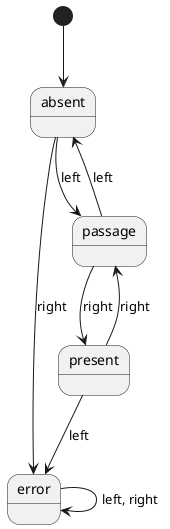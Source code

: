 @startuml
state absent
state present
state error
state passage

[*] --> absent
absent --> passage : left
passage --> present : right
present --> passage : right
passage --> absent : left
absent --> error : right
present --> error : left
error --> error : left, right
@enduml